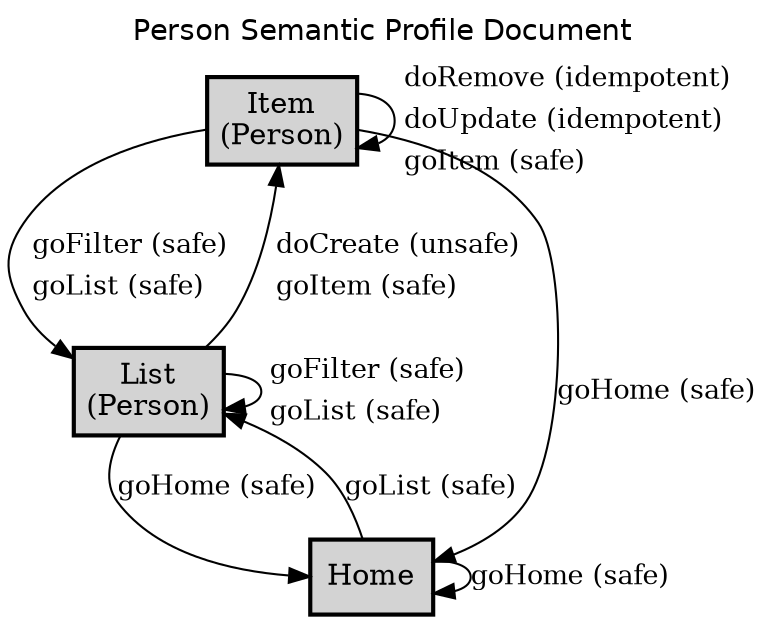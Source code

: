 digraph application_state_diagram {
  graph [
    labelloc="t";
    fontname="Helvetica"
    label="Person Semantic Profile Document";
    URL="index.html" target="_parent"
  ];
  node [shape = box, style = "bold,filled" fillcolor="lightgray"];

    Item [margin=0.02, label=<<table cellspacing="0" cellpadding="5" border="0"><tr><td>Item<br />(Person)<br /></td></tr></table>>,shape=box URL="docs/semantic.Item.html" target="_parent"]
    List [margin=0.02, label=<<table cellspacing="0" cellpadding="5" border="0"><tr><td>List<br />(Person)<br /></td></tr></table>>,shape=box URL="docs/semantic.List.html" target="_parent"]

    Home -> Home [label = "goHome (safe)" URL="docs/safe.goHome.html" target="_parent" fontsize=13];
    Home -> List [label = "goList (safe)" URL="docs/safe.goList.html" target="_parent" fontsize=13];
    Item -> Home [label = "goHome (safe)" URL="docs/safe.goHome.html" target="_parent" fontsize=13];
    Item -> Item [label=<<table  border="0"><tr><td align="left" href="docs/idempotent.doRemove.html">doRemove (idempotent)</td></tr><tr><td align="left" href="docs/idempotent.doUpdate.html">doUpdate (idempotent)</td></tr><tr><td align="left" href="docs/safe.goItem.html">goItem (safe)</td></tr></table>> fontsize=13];
    Item -> List [label=<<table  border="0"><tr><td align="left" href="docs/safe.goFilter.html">goFilter (safe)</td></tr><tr><td align="left" href="docs/safe.goList.html">goList (safe)</td></tr></table>> fontsize=13];
    List -> Home [label = "goHome (safe)" URL="docs/safe.goHome.html" target="_parent" fontsize=13];
    List -> Item [label=<<table  border="0"><tr><td align="left" href="docs/unsafe.doCreate.html">doCreate (unsafe)</td></tr><tr><td align="left" href="docs/safe.goItem.html">goItem (safe)</td></tr></table>> fontsize=13];
    List -> List [label=<<table  border="0"><tr><td align="left" href="docs/safe.goFilter.html">goFilter (safe)</td></tr><tr><td align="left" href="docs/safe.goList.html">goList (safe)</td></tr></table>> fontsize=13];

    Home [URL="docs/semantic.Home.html" target="_parent"]

}